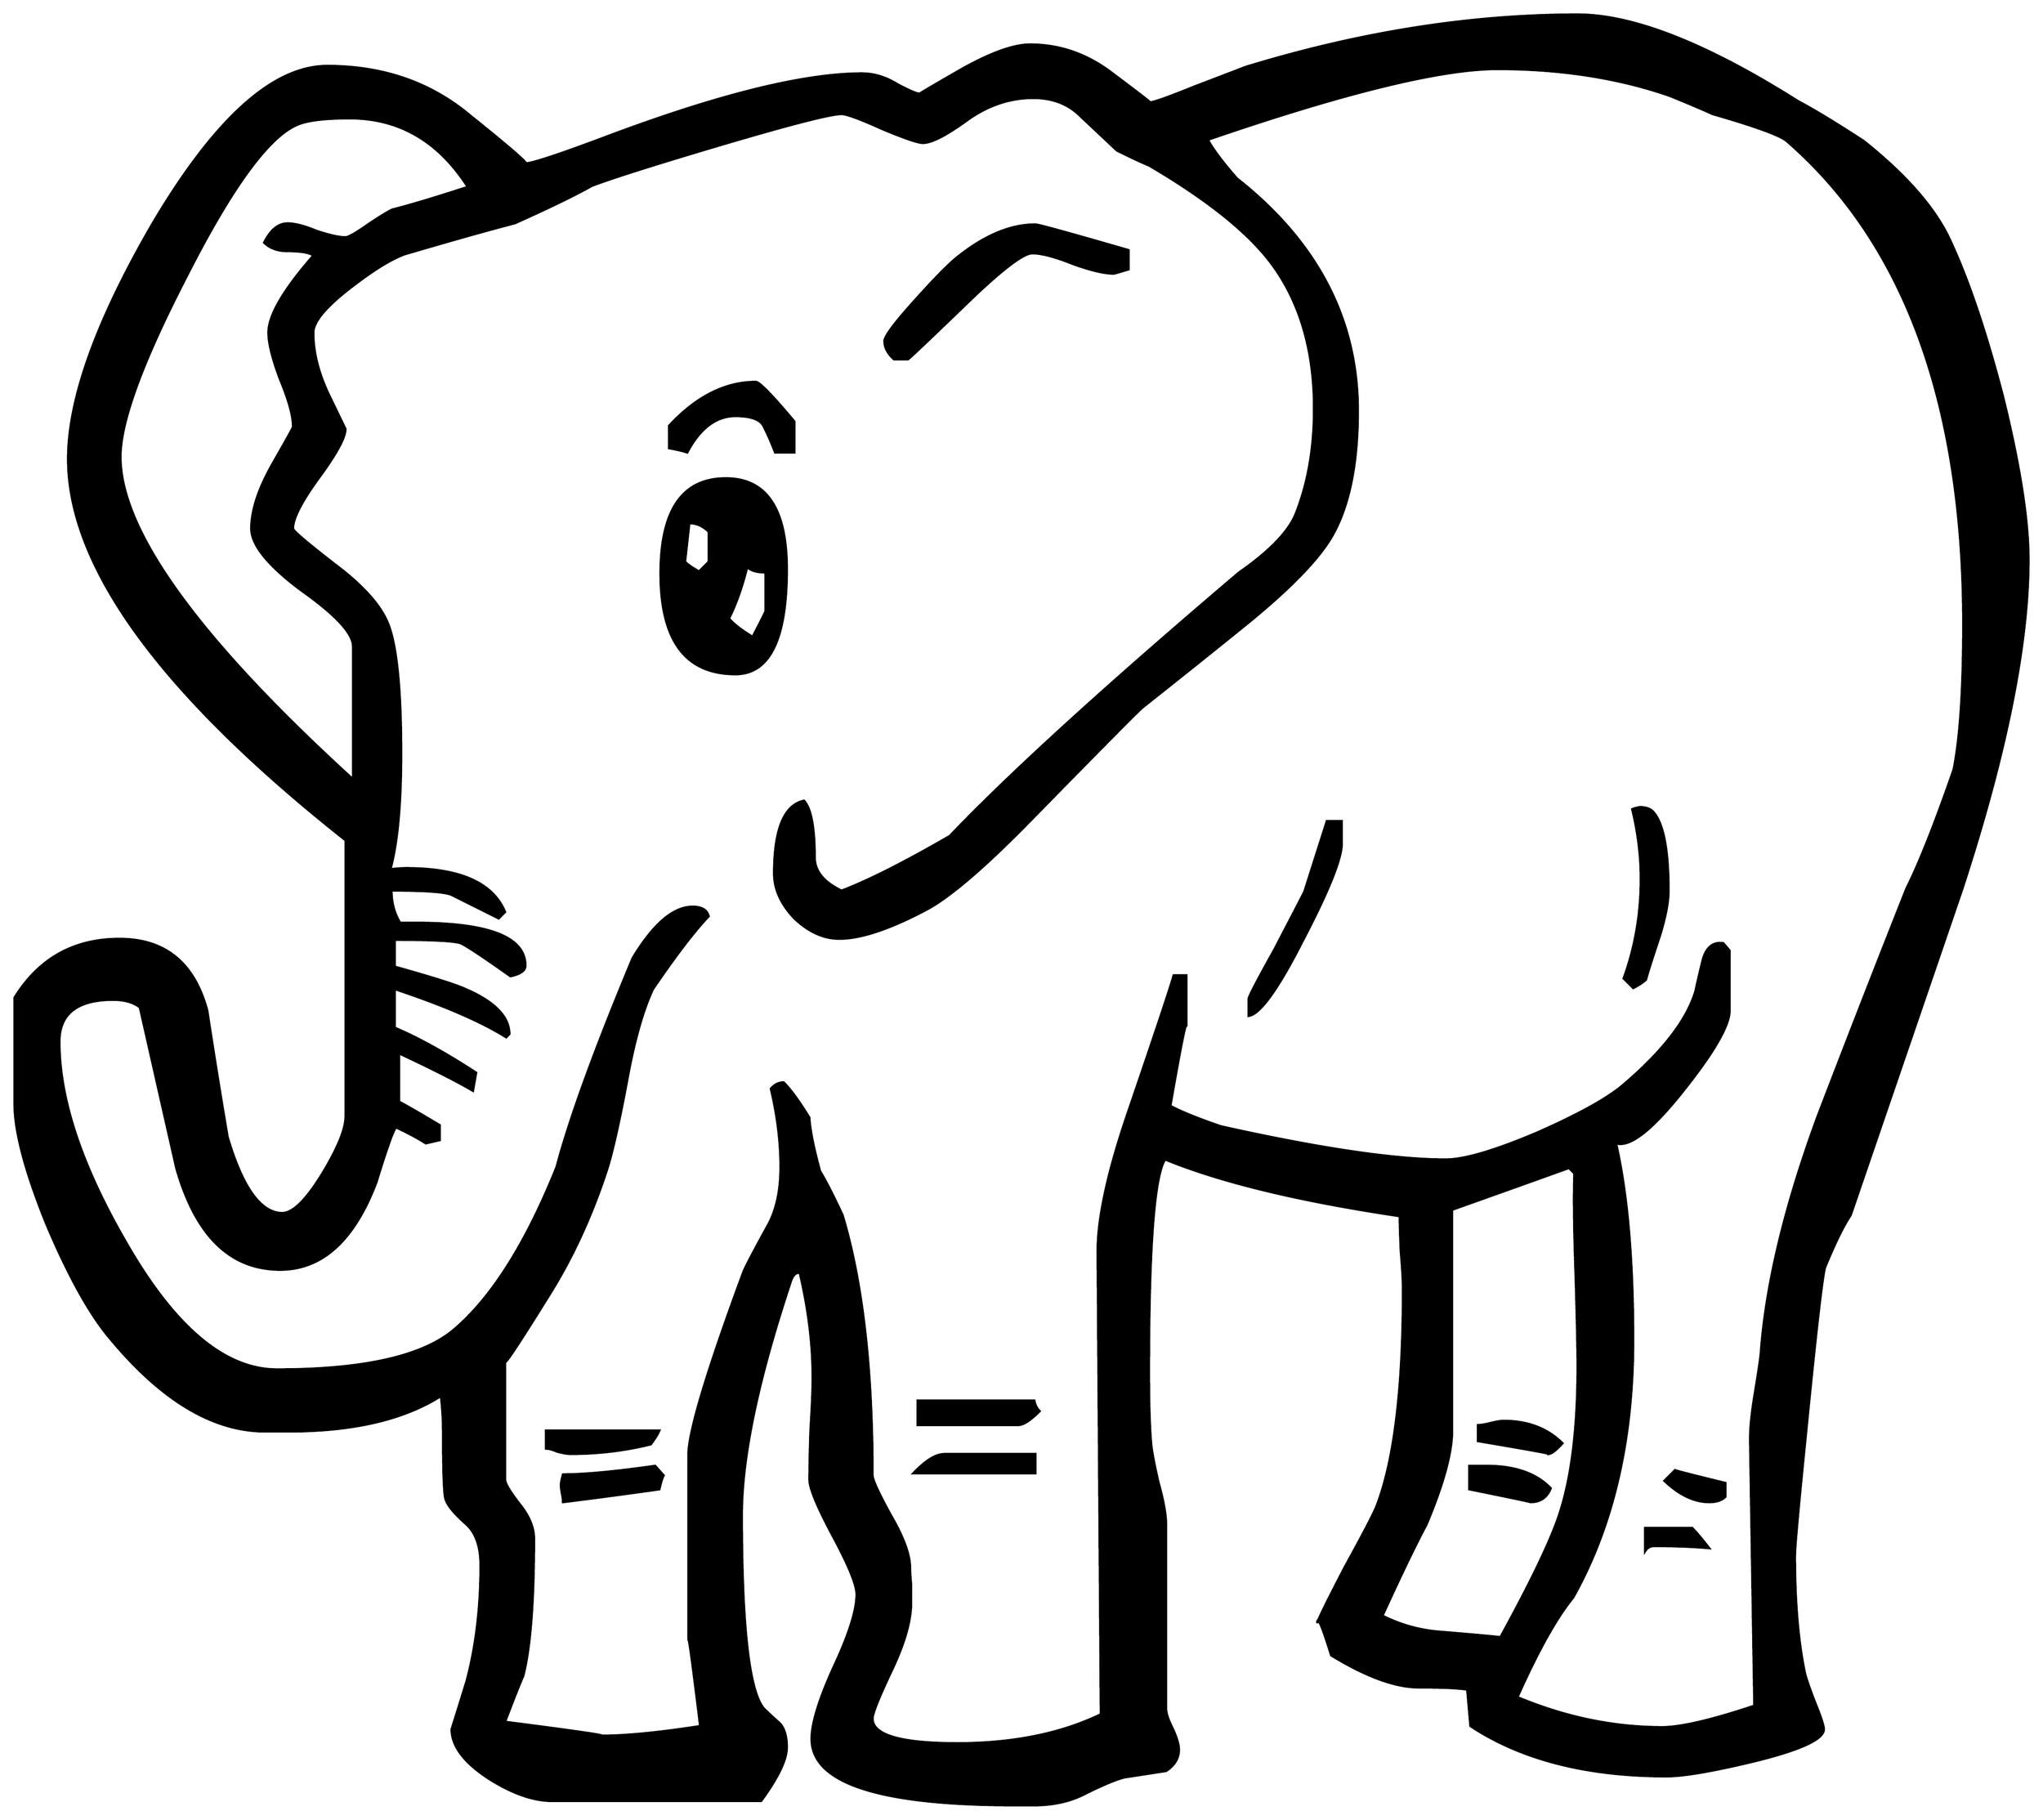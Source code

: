 


\begin{tikzpicture}[y=0.80pt, x=0.80pt, yscale=-1.0, xscale=1.0, inner sep=0pt, outer sep=0pt]
\begin{scope}[shift={(100.0,1689.0)},nonzero rule]
  \path[draw=.,fill=.,line width=1.600pt] (1962.0,-892.0) ..
    controls (1962.0,-813.333) and (1941.333,-710.667) ..
    (1900.0,-584.0) .. controls (1865.333,-482.667) and
    (1830.667,-381.333) .. (1796.0,-280.0) .. controls
    (1789.333,-270.0) and (1781.333,-253.667) .. (1772.0,-231.0) ..
    controls (1769.333,-220.333) and (1763.333,-167.667) ..
    (1754.0,-73.0) .. controls (1747.333,-7.0) and (1744.0,30.0)
    .. (1744.0,38.0) .. controls (1744.0,80.667) and
    (1747.0,116.667) .. (1753.0,146.0) .. controls (1753.667,150.0)
    and (1756.667,159.0) .. (1762.0,173.0) .. controls
    (1768.0,187.667) and (1771.0,196.667) .. (1771.0,200.0) ..
    controls (1771.0,209.333) and (1749.333,219.333) .. (1706.0,230.0)
    .. controls (1667.333,239.333) and (1640.0,244.0) ..
    (1624.0,244.0) .. controls (1549.333,244.0) and (1488.333,228.333)
    .. (1441.0,197.0) .. controls (1440.333,189.667) and
    (1439.333,178.333) .. (1438.0,163.0) .. controls (1430.0,161.667)
    and (1415.0,161.0) .. (1393.0,161.0) .. controls
    (1371.0,161.0) and (1343.667,151.0) .. (1311.0,131.0) ..
    controls (1302.333,103.0) and (1298.0,93.0) .. (1298.0,101.0)
    .. controls (1298.0,99.0) and (1306.667,81.333) .. (1324.0,48.0)
    .. controls (1342.0,15.333) and (1352.0,-4.0) ..
    (1354.0,-10.0) .. controls (1370.0,-52.667) and
    (1378.0,-119.333) .. (1378.0,-210.0) .. controls
    (1378.0,-218.667) and (1377.333,-230.667) .. (1376.0,-246.0) ..
    controls (1375.333,-261.333) and (1375.0,-272.333) ..
    (1375.0,-279.0) .. controls (1281.0,-293.0) and
    (1208.0,-310.667) .. (1156.0,-332.0) .. controls
    (1146.0,-316.0) and (1141.0,-249.667) .. (1141.0,-133.0) ..
    controls (1141.0,-105.0) and (1141.667,-83.0) ..
    (1143.0,-67.0) .. controls (1143.667,-59.667) and (1146.0,-47.333)
    .. (1150.0,-30.0) .. controls (1154.667,-13.333) and
    (1157.0,-0.333) .. (1157.0,9.0) -- (1157.0,181.0) .. controls
    (1157.0,185.0) and (1159.0,191.0) .. (1163.0,199.0) ..
    controls (1167.0,207.667) and (1169.0,214.333) .. (1169.0,219.0)
    .. controls (1169.0,227.0) and (1165.0,233.667) ..
    (1157.0,239.0) .. controls (1148.333,240.333) and (1135.333,242.333)
    .. (1118.0,245.0) .. controls (1110.0,247.0) and
    (1097.333,252.333) .. (1080.0,261.0) .. controls (1066.667,267.667)
    and (1051.333,271.0) .. (1034.0,271.0) -- (1015.0,271.0) ..
    controls (889.0,271.0) and (826.0,250.333) .. (826.0,209.0) ..
    controls (826.0,194.333) and (833.0,171.667) .. (847.0,141.0) ..
    controls (861.0,111.0) and (868.0,88.667) .. (868.0,74.0) ..
    controls (868.0,65.333) and (860.667,47.333) .. (846.0,20.0) ..
    controls (831.333,-7.333) and (824.0,-25.0) .. (824.0,-33.0) ..
    controls (824.0,-43.667) and (824.333,-59.333) .. (825.0,-80.0) ..
    controls (826.333,-101.333) and (827.0,-117.333) .. (827.0,-128.0)
    .. controls (827.0,-159.333) and (823.0,-192.0) ..
    (815.0,-226.0) .. controls (811.667,-226.667) and (809.0,-224.333)
    .. (807.0,-219.0) .. controls (776.333,-127.0) and
    (761.0,-54.0) .. (761.0,0.0) .. controls (761.0,102.667) and
    (767.667,162.667) .. (781.0,180.0) .. controls (786.333,185.333) and
    (791.333,190.0) .. (796.0,194.0) .. controls (800.667,198.667) and
    (803.0,206.333) .. (803.0,217.0) .. controls (803.0,228.333) and
    (795.0,245.0) .. (779.0,267.0) -- (584.0,267.0) .. controls
    (566.667,267.0) and (547.333,260.333) .. (526.0,247.0) .. controls
    (502.0,231.667) and (490.0,216.0) .. (490.0,200.0) .. controls
    (494.0,187.333) and (498.667,172.333) .. (504.0,155.0) .. controls
    (512.667,122.333) and (517.0,86.333) .. (517.0,47.0) .. controls
    (517.0,29.0) and (512.333,16.0) .. (503.0,8.0) .. controls
    (491.667,-2.0) and (485.333,-10.0) .. (484.0,-16.0) .. controls
    (482.667,-22.667) and (482.0,-43.333) .. (482.0,-78.0) .. controls
    (482.0,-88.667) and (481.333,-99.667) .. (480.0,-111.0) ..
    controls (445.333,-89.0) and (398.0,-78.0) .. (338.0,-78.0) --
    (316.0,-78.0) .. controls (267.333,-78.0) and (219.0,-107.0)
    .. (171.0,-165.0) .. controls (152.333,-187.0) and
    (132.667,-222.333) .. (112.0,-271.0) .. controls (92.0,-320.333)
    and (82.0,-358.0) .. (82.0,-384.0) -- (82.0,-483.0) ..
    controls (104.667,-519.667) and (137.333,-538.0) .. (180.0,-538.0)
    .. controls (222.667,-538.0) and (250.0,-515.667) ..
    (262.0,-471.0) .. controls (268.0,-431.667) and (274.333,-392.333)
    .. (281.0,-353.0) .. controls (295.0,-305.667) and
    (312.0,-282.0) .. (332.0,-282.0) .. controls (342.0,-282.0)
    and (354.667,-294.667) .. (370.0,-320.0) .. controls
    (384.0,-343.333) and (391.0,-360.667) .. (391.0,-372.0) --
    (391.0,-630.0) .. controls (218.333,-766.667) and (132.0,-885.333)
    .. (132.0,-986.0) .. controls (132.0,-1042.0) and
    (158.333,-1115.333) .. (211.0,-1206.0) .. controls
    (269.0,-1304.0) and (323.333,-1353.0) .. (374.0,-1353.0) ..
    controls (426.0,-1353.0) and (470.333,-1337.667) ..
    (507.0,-1307.0) .. controls (544.333,-1277.0) and
    (561.667,-1262.0) .. (559.0,-1262.0) .. controls
    (565.0,-1262.0) and (589.333,-1270.0) .. (632.0,-1286.0) ..
    controls (738.0,-1326.0) and (818.333,-1346.0) ..
    (873.0,-1346.0) .. controls (884.333,-1346.0) and
    (895.333,-1342.667) .. (906.0,-1336.0) .. controls
    (917.333,-1330.0) and (924.333,-1327.0) .. (927.0,-1327.0) ..
    controls (926.333,-1327.0) and (939.333,-1334.667) ..
    (966.0,-1350.0) .. controls (993.333,-1365.333) and
    (1014.667,-1373.0) .. (1030.0,-1373.0) .. controls
    (1058.0,-1373.0) and (1083.667,-1364.0) .. (1107.0,-1346.0) ..
    controls (1131.0,-1328.0) and (1142.667,-1319.0) ..
    (1142.0,-1319.0) .. controls (1145.333,-1319.0) and
    (1159.333,-1324.0) .. (1184.0,-1334.0) .. controls
    (1212.0,-1344.667) and (1227.667,-1350.667) .. (1231.0,-1352.0) ..
    controls (1337.667,-1384.667) and (1441.0,-1401.0) ..
    (1541.0,-1401.0) .. controls (1593.0,-1401.0) and
    (1661.667,-1374.0) .. (1747.0,-1320.0) .. controls
    (1761.0,-1312.667) and (1781.333,-1300.333) .. (1808.0,-1283.0) ..
    controls (1847.333,-1251.667) and (1874.0,-1221.333) ..
    (1888.0,-1192.0) .. controls (1905.333,-1155.333) and
    (1922.0,-1106.333) .. (1938.0,-1045.0) .. controls
    (1954.0,-980.333) and (1962.0,-929.333) .. (1962.0,-892.0) --
    cycle(1901.0,-832.0) .. controls (1901.0,-1037.333) and
    (1846.0,-1187.667) .. (1736.0,-1283.0) .. controls
    (1729.333,-1288.333) and (1706.333,-1296.667) .. (1667.0,-1308.0) ..
    controls (1658.333,-1312.0) and (1645.0,-1317.667) ..
    (1627.0,-1325.0) .. controls (1579.0,-1341.667) and
    (1525.333,-1350.0) .. (1466.0,-1350.0) .. controls
    (1414.0,-1350.0) and (1324.0,-1328.0) .. (1196.0,-1284.0) ..
    controls (1200.667,-1275.333) and (1209.667,-1263.333) ..
    (1223.0,-1248.0) .. controls (1298.333,-1188.667) and
    (1336.0,-1116.333) .. (1336.0,-1031.0) .. controls
    (1336.0,-981.0) and (1328.0,-942.0) .. (1312.0,-914.0) ..
    controls (1299.333,-892.0) and (1272.0,-864.0) ..
    (1230.0,-830.0) .. controls (1198.667,-804.667) and
    (1167.0,-779.333) .. (1135.0,-754.0) .. controls
    (1131.0,-750.667) and (1097.667,-717.0) .. (1035.0,-653.0) ..
    controls (989.667,-606.333) and (955.667,-577.0) .. (933.0,-565.0)
    .. controls (899.0,-547.0) and (872.0,-538.0) ..
    (852.0,-538.0) .. controls (837.333,-538.0) and (823.333,-544.333)
    .. (810.0,-557.0) .. controls (797.333,-570.333) and
    (791.0,-584.333) .. (791.0,-599.0) .. controls (791.0,-640.333)
    and (800.333,-663.0) .. (819.0,-667.0) .. controls
    (825.667,-659.667) and (829.0,-642.0) .. (829.0,-614.0) ..
    controls (829.0,-601.333) and (837.333,-591.0) .. (854.0,-583.0)
    .. controls (878.667,-592.333) and (912.333,-609.333) ..
    (955.0,-634.0) .. controls (1011.0,-692.667) and
    (1101.0,-774.667) .. (1225.0,-880.0) .. controls
    (1253.667,-900.0) and (1271.333,-918.333) .. (1278.0,-935.0) ..
    controls (1289.333,-963.667) and (1295.0,-996.333) ..
    (1295.0,-1033.0) .. controls (1295.0,-1088.333) and
    (1281.333,-1134.0) .. (1254.0,-1170.0) .. controls
    (1232.0,-1198.667) and (1194.333,-1228.667) .. (1141.0,-1260.0) ..
    controls (1134.333,-1262.667) and (1124.333,-1267.333) ..
    (1111.0,-1274.0) .. controls (1099.667,-1284.667) and
    (1088.333,-1295.333) .. (1077.0,-1306.0) .. controls
    (1065.667,-1317.333) and (1051.0,-1323.0) .. (1033.0,-1323.0) ..
    controls (1011.0,-1323.0) and (990.333,-1316.0) ..
    (971.0,-1302.0) .. controls (951.667,-1288.0) and
    (938.0,-1281.0) .. (930.0,-1281.0) .. controls
    (925.333,-1281.0) and (912.667,-1285.333) .. (892.0,-1294.0) ..
    controls (871.333,-1303.333) and (858.667,-1308.0) ..
    (854.0,-1308.0) .. controls (844.0,-1308.0) and
    (806.333,-1298.333) .. (741.0,-1279.0) .. controls
    (680.333,-1261.0) and (640.333,-1248.333) .. (621.0,-1241.0) ..
    controls (605.667,-1232.333) and (581.667,-1220.667) ..
    (549.0,-1206.0) .. controls (525.667,-1200.0) and
    (491.333,-1190.333) .. (446.0,-1177.0) .. controls
    (433.333,-1172.333) and (416.667,-1162.0) .. (396.0,-1146.0) ..
    controls (372.667,-1128.0) and (361.0,-1114.0) ..
    (361.0,-1104.0) .. controls (361.0,-1085.333) and
    (366.0,-1065.667) .. (376.0,-1045.0) .. controls
    (386.0,-1024.333) and (391.0,-1014.0) .. (391.0,-1014.0) ..
    controls (391.0,-1006.0) and (382.667,-990.667) ..
    (366.0,-968.0) .. controls (350.0,-946.0) and (342.0,-930.333)
    .. (342.0,-921.0) .. controls (342.0,-919.0) and
    (355.333,-907.667) .. (382.0,-887.0) .. controls (409.333,-866.333)
    and (426.0,-847.0) .. (432.0,-829.0) .. controls
    (439.333,-807.667) and (443.0,-768.333) .. (443.0,-711.0) ..
    controls (443.0,-663.667) and (439.667,-627.667) .. (433.0,-603.0)
    .. controls (438.333,-603.667) and (443.333,-604.0) ..
    (448.0,-604.0) .. controls (498.0,-604.0) and (528.667,-590.333)
    .. (540.0,-563.0) -- (534.0,-557.0) .. controls
    (519.333,-564.333) and (504.667,-571.667) .. (490.0,-579.0) ..
    controls (484.0,-581.667) and (465.333,-583.0) .. (434.0,-583.0)
    .. controls (434.0,-571.667) and (436.667,-561.667) ..
    (442.0,-553.0) -- (457.0,-553.0) .. controls (525.0,-553.0)
    and (559.0,-539.667) .. (559.0,-513.0) .. controls
    (559.0,-508.333) and (554.333,-505.0) .. (545.0,-503.0) ..
    controls (517.667,-522.333) and (502.0,-532.667) .. (498.0,-534.0)
    .. controls (491.333,-536.0) and (471.0,-537.0) ..
    (437.0,-537.0) -- (437.0,-512.0) .. controls (470.333,-502.667)
    and (491.667,-496.0) .. (501.0,-492.0) .. controls
    (529.667,-480.0) and (544.0,-465.667) .. (544.0,-449.0) --
    (541.0,-446.0) .. controls (517.667,-460.667) and (483.0,-475.667)
    .. (437.0,-491.0) -- (437.0,-455.0) .. controls
    (459.0,-445.667) and (484.333,-431.667) .. (513.0,-413.0) --
    (510.0,-396.0) .. controls (495.333,-404.667) and (472.333,-416.333)
    .. (441.0,-431.0) -- (441.0,-386.0) .. controls
    (449.667,-381.333) and (462.333,-374.0) .. (479.0,-364.0) --
    (479.0,-350.0) -- (466.0,-347.0) .. controls (458.667,-351.667)
    and (449.333,-356.667) .. (438.0,-362.0) .. controls
    (436.0,-358.667) and (433.667,-353.0) .. (431.0,-345.0) ..
    controls (428.333,-337.667) and (424.667,-326.333) .. (420.0,-311.0)
    .. controls (399.333,-256.333) and (369.333,-229.0) ..
    (330.0,-229.0) .. controls (283.333,-229.0) and (251.0,-260.667)
    .. (233.0,-324.0) .. controls (221.667,-374.0) and
    (210.333,-424.0) .. (199.0,-474.0) .. controls (193.0,-478.667)
    and (184.667,-481.0) .. (174.0,-481.0) .. controls
    (140.667,-481.0) and (124.0,-468.0) .. (124.0,-442.0) ..
    controls (124.0,-388.667) and (144.667,-326.333) .. (186.0,-255.0)
    .. controls (231.333,-175.667) and (278.333,-136.0) ..
    (327.0,-136.0) .. controls (407.667,-136.0) and (462.667,-148.333)
    .. (492.0,-173.0) .. controls (527.333,-203.0) and
    (559.333,-253.667) .. (588.0,-325.0) .. controls (600.0,-370.333)
    and (623.667,-435.333) .. (659.0,-520.0) .. controls
    (678.333,-552.0) and (697.0,-568.0) .. (715.0,-568.0) ..
    controls (723.667,-568.0) and (728.667,-565.0) .. (730.0,-559.0)
    .. controls (716.667,-545.0) and (699.333,-522.333) ..
    (678.0,-491.0) .. controls (668.667,-471.0) and (660.667,-442.667)
    .. (654.0,-406.0) .. controls (646.0,-363.333) and
    (639.333,-334.333) .. (634.0,-319.0) .. controls (620.0,-277.0)
    and (602.333,-239.0) .. (581.0,-205.0) .. controls
    (553.667,-161.0) and (540.0,-140.333) .. (540.0,-143.0) --
    (540.0,-33.0) .. controls (540.0,-29.667) and (544.333,-22.333) ..
    (553.0,-11.0) .. controls (562.333,0.333) and (567.0,11.333) ..
    (567.0,22.0) .. controls (567.0,81.333) and (563.667,124.0) ..
    (557.0,150.0) .. controls (553.0,159.333) and (547.333,173.667) ..
    (540.0,193.0) .. controls (607.333,201.667) and (637.0,206.0) ..
    (629.0,206.0) .. controls (652.333,206.0) and (683.333,203.0) ..
    (722.0,197.0) .. controls (714.667,137.0) and (711.0,110.333) ..
    (711.0,117.0) -- (711.0,-56.0) .. controls (711.0,-77.333) and
    (728.0,-134.0) .. (762.0,-226.0) .. controls (763.333,-230.0)
    and (771.333,-245.333) .. (786.0,-272.0) .. controls
    (793.333,-286.0) and (797.0,-303.667) .. (797.0,-325.0) ..
    controls (797.0,-348.333) and (794.0,-372.667) .. (788.0,-398.0)
    .. controls (791.333,-402.0) and (795.333,-404.0) ..
    (800.0,-404.0) .. controls (806.667,-397.333) and (814.667,-386.333)
    .. (824.0,-371.0) .. controls (824.667,-359.667) and
    (828.0,-343.0) .. (834.0,-321.0) .. controls (839.333,-312.333)
    and (846.333,-298.667) .. (855.0,-280.0) .. controls
    (873.667,-218.0) and (883.0,-137.0) .. (883.0,-37.0) ..
    controls (883.0,-33.0) and (888.667,-20.667) .. (900.0,0.0) ..
    controls (912.0,20.667) and (918.0,37.0) .. (918.0,49.0) ..
    controls (918.0,52.333) and (918.333,57.667) .. (919.0,65.0) ..
    controls (919.0,73.0) and (919.0,78.667) .. (919.0,82.0) ..
    controls (919.0,98.667) and (913.0,119.667) .. (901.0,145.0) ..
    controls (889.0,170.333) and (883.0,185.333) .. (883.0,190.0) ..
    controls (883.0,205.333) and (909.333,213.0) .. (962.0,213.0) ..
    controls (1014.0,213.0) and (1058.667,204.0) .. (1096.0,186.0)
    -- (1093.0,-246.0) .. controls (1093.0,-277.333) and
    (1102.333,-320.333) .. (1121.0,-375.0) .. controls
    (1147.0,-451.0) and (1161.333,-494.0) .. (1164.0,-504.0) --
    (1176.0,-504.0) -- (1176.0,-456.0) .. controls
    (1176.0,-464.0) and (1171.0,-439.333) .. (1161.0,-382.0) ..
    controls (1171.0,-376.667) and (1186.667,-370.333) ..
    (1208.0,-363.0) .. controls (1300.667,-342.333) and
    (1370.667,-332.0) .. (1418.0,-332.0) .. controls
    (1435.333,-332.0) and (1463.667,-340.333) .. (1503.0,-357.0) ..
    controls (1542.333,-374.333) and (1569.333,-389.333) ..
    (1584.0,-402.0) .. controls (1620.667,-433.333) and
    (1643.0,-462.333) .. (1651.0,-489.0) .. controls
    (1653.0,-498.333) and (1655.333,-508.333) .. (1658.0,-519.0) ..
    controls (1661.333,-530.333) and (1667.667,-535.333) ..
    (1677.0,-534.0) -- (1683.0,-527.0) -- (1683.0,-471.0) ..
    controls (1683.0,-457.0) and (1668.333,-431.667) ..
    (1639.0,-395.0) .. controls (1610.333,-359.0) and
    (1589.667,-343.0) .. (1577.0,-347.0) .. controls
    (1587.667,-300.333) and (1593.0,-239.0) .. (1593.0,-163.0) ..
    controls (1593.0,-69.667) and (1574.333,10.333) .. (1537.0,77.0)
    .. controls (1521.667,95.667) and (1504.333,126.667) ..
    (1485.0,170.0) .. controls (1529.667,188.667) and (1574.667,198.0)
    .. (1620.0,198.0) .. controls (1637.333,198.0) and
    (1666.0,191.333) .. (1706.0,178.0) -- (1702.0,-71.0) ..
    controls (1702.0,-81.0) and (1703.333,-94.333) ..
    (1706.0,-111.0) .. controls (1709.333,-131.0) and
    (1711.333,-144.333) .. (1712.0,-151.0) .. controls
    (1716.667,-215.0) and (1734.333,-288.667) .. (1765.0,-372.0) ..
    controls (1792.333,-443.333) and (1820.0,-514.333) ..
    (1848.0,-585.0) .. controls (1860.0,-609.0) and
    (1874.667,-646.0) .. (1892.0,-696.0) .. controls
    (1898.0,-726.0) and (1901.0,-771.333) .. (1901.0,-832.0) --
    cycle(1541.0,-139.0) .. controls (1541.0,-155.0) and
    (1540.333,-185.0) .. (1539.0,-229.0) .. controls
    (1537.667,-267.0) and (1537.333,-297.0) .. (1538.0,-319.0) --
    (1533.0,-324.0) .. controls (1509.0,-315.333) and
    (1472.667,-302.333) .. (1424.0,-285.0) -- (1424.0,-79.0) ..
    controls (1424.0,-58.333) and (1416.0,-29.0) .. (1400.0,9.0)
    .. controls (1390.0,27.667) and (1376.333,56.0) .. (1359.0,94.0)
    .. controls (1376.333,102.667) and (1394.667,107.667) ..
    (1414.0,109.0) .. controls (1446.0,111.667) and (1464.333,113.333)
    .. (1469.0,114.0) .. controls (1499.0,59.333) and
    (1517.667,20.0) .. (1525.0,-4.0) .. controls (1535.667,-38.0)
    and (1541.0,-83.0) .. (1541.0,-139.0) --
    cycle(505.0,-1240.0) .. controls (477.667,-1282.667) and
    (441.0,-1304.0) .. (395.0,-1304.0) .. controls
    (371.667,-1304.0) and (355.333,-1302.0) .. (346.0,-1298.0) ..
    controls (319.333,-1286.667) and (285.0,-1239.667) ..
    (243.0,-1157.0) .. controls (201.667,-1077.0) and
    (181.0,-1020.667) .. (181.0,-988.0) .. controls (181.0,-919.333)
    and (253.333,-819.0) .. (398.0,-687.0) -- (398.0,-811.0) ..
    controls (398.0,-823.0) and (382.0,-840.333) .. (350.0,-863.0)
    .. controls (318.667,-886.333) and (303.0,-905.667) ..
    (303.0,-921.0) .. controls (303.0,-937.667) and (309.333,-957.333)
    .. (322.0,-980.0) .. controls (335.333,-1003.333) and
    (342.0,-1015.333) .. (342.0,-1016.0) .. controls
    (342.0,-1026.0) and (338.0,-1040.667) .. (330.0,-1060.0) ..
    controls (322.667,-1079.333) and (319.0,-1094.0) ..
    (319.0,-1104.0) .. controls (319.0,-1120.0) and
    (333.0,-1144.0) .. (361.0,-1176.0) .. controls
    (357.0,-1178.667) and (349.0,-1180.0) .. (337.0,-1180.0) ..
    controls (327.667,-1180.0) and (320.333,-1182.667) ..
    (315.0,-1188.0) .. controls (321.0,-1200.0) and
    (328.333,-1206.0) .. (337.0,-1206.0) .. controls
    (343.667,-1206.0) and (352.667,-1203.667) .. (364.0,-1199.0) ..
    controls (376.0,-1195.0) and (385.0,-1193.0) ..
    (391.0,-1193.0) .. controls (393.667,-1193.0) and
    (400.667,-1197.0) .. (412.0,-1205.0) .. controls
    (424.0,-1213.0) and (431.667,-1217.667) .. (435.0,-1219.0) ..
    controls (451.0,-1223.0) and (474.333,-1230.0) ..
    (505.0,-1240.0) -- cycle(1626.0,-583.0) .. controls
    (1626.0,-572.333) and (1623.333,-558.333) .. (1618.0,-541.0) ..
    controls (1610.667,-519.0) and (1606.333,-505.333) ..
    (1605.0,-500.0) .. controls (1602.333,-497.333) and
    (1598.333,-494.667) .. (1593.0,-492.0) -- (1584.0,-501.0) ..
    controls (1594.667,-530.333) and (1600.0,-561.333) ..
    (1600.0,-594.0) .. controls (1600.0,-615.333) and
    (1597.333,-637.0) .. (1592.0,-659.0) .. controls
    (1593.333,-659.667) and (1595.667,-660.333) .. (1599.0,-661.0) ..
    controls (1605.667,-661.0) and (1610.333,-659.0) ..
    (1613.0,-655.0) .. controls (1621.667,-643.667) and
    (1626.0,-619.667) .. (1626.0,-583.0) -- cycle(1122.0,-1163.0)
    .. controls (1113.333,-1160.333) and (1108.667,-1159.0) ..
    (1108.0,-1159.0) .. controls (1099.333,-1159.0) and
    (1086.667,-1162.0) .. (1070.0,-1168.0) .. controls
    (1053.333,-1174.667) and (1040.667,-1178.0) .. (1032.0,-1178.0) ..
    controls (1024.0,-1178.0) and (1005.0,-1163.667) ..
    (975.0,-1135.0) .. controls (937.0,-1098.333) and
    (917.333,-1079.667) .. (916.0,-1079.0) -- (903.0,-1079.0) ..
    controls (897.0,-1084.333) and (894.0,-1090.0) ..
    (894.0,-1096.0) .. controls (894.0,-1100.667) and
    (904.333,-1114.333) .. (925.0,-1137.0) .. controls
    (943.0,-1157.0) and (956.0,-1170.0) .. (964.0,-1176.0) ..
    controls (988.667,-1195.333) and (1012.333,-1205.0) ..
    (1035.0,-1205.0) .. controls (1037.667,-1205.0) and
    (1066.667,-1197.0) .. (1122.0,-1181.0) -- (1122.0,-1163.0) --
    cycle(1321.0,-627.0) .. controls (1321.0,-613.0) and
    (1309.0,-583.0) .. (1285.0,-537.0) .. controls
    (1261.667,-491.0) and (1244.667,-467.333) .. (1234.0,-466.0) --
    (1234.0,-482.0) .. controls (1234.0,-484.0) and
    (1242.0,-499.333) .. (1258.0,-528.0) .. controls
    (1274.667,-560.0) and (1284.0,-578.0) .. (1286.0,-582.0) ..
    controls (1290.667,-596.667) and (1297.667,-618.667) ..
    (1307.0,-648.0) -- (1321.0,-648.0) -- (1321.0,-627.0) --
    cycle(810.0,-992.0) -- (792.0,-992.0) .. controls
    (788.667,-1000.667) and (785.0,-1009.0) .. (781.0,-1017.0) ..
    controls (777.667,-1023.0) and (769.0,-1026.0) ..
    (755.0,-1026.0) .. controls (737.0,-1026.0) and
    (722.0,-1014.667) .. (710.0,-992.0) .. controls (706.0,-993.333)
    and (700.333,-994.667) .. (693.0,-996.0) -- (693.0,-1017.0) ..
    controls (718.333,-1044.333) and (745.333,-1058.0) ..
    (774.0,-1058.0) .. controls (777.333,-1058.0) and
    (789.333,-1045.667) .. (810.0,-1021.0) -- (810.0,-992.0) --
    cycle(1679.0,-17.0) .. controls (1675.667,-13.667) and
    (1670.667,-12.0) .. (1664.0,-12.0) .. controls (1650.0,-12.0)
    and (1636.0,-18.667) .. (1622.0,-32.0) -- (1632.0,-42.0) ..
    controls (1633.333,-41.333) and (1649.0,-37.333) .. (1679.0,-30.0)
    -- (1679.0,-17.0) -- cycle(803.0,-883.0) .. controls
    (803.0,-817.667) and (787.0,-785.0) .. (755.0,-785.0) ..
    controls (708.333,-785.0) and (685.0,-816.333) .. (685.0,-879.0)
    .. controls (685.0,-938.333) and (705.333,-968.0) ..
    (746.0,-968.0) .. controls (784.0,-968.0) and (803.0,-939.667)
    .. (803.0,-883.0) -- cycle(1664.0,31.0) .. controls
    (1649.333,29.667) and (1632.0,29.0) .. (1612.0,29.0) .. controls
    (1608.667,29.0) and (1606.0,30.667) .. (1604.0,34.0) --
    (1604.0,12.0) -- (1648.0,12.0) .. controls (1652.0,16.0) and
    (1657.333,22.333) .. (1664.0,31.0) -- cycle(1527.0,-67.0) ..
    controls (1521.0,-60.333) and (1516.667,-57.0) .. (1514.0,-57.0)
    .. controls (1517.333,-57.0) and (1495.333,-61.0) ..
    (1448.0,-69.0) -- (1448.0,-84.0) .. controls (1450.667,-84.0)
    and (1454.667,-84.667) .. (1460.0,-86.0) .. controls
    (1465.333,-87.333) and (1469.333,-88.0) .. (1472.0,-88.0) ..
    controls (1494.667,-88.0) and (1513.0,-81.0) .. (1527.0,-67.0)
    -- cycle(1516.0,-25.0) .. controls (1512.667,-16.333) and
    (1506.333,-12.0) .. (1497.0,-12.0) .. controls (1498.333,-12.0)
    and (1479.333,-16.0) .. (1440.0,-24.0) -- (1440.0,-46.0) --
    (1456.0,-46.0) .. controls (1482.667,-46.0) and (1502.667,-39.0)
    .. (1516.0,-25.0) -- cycle(1039.0,-97.0) .. controls
    (1030.333,-88.333) and (1023.667,-84.0) .. (1019.0,-84.0) --
    (925.0,-84.0) -- (925.0,-107.0) -- (1034.0,-107.0) ..
    controls (1034.667,-103.0) and (1036.333,-99.667) ..
    (1039.0,-97.0) -- cycle(1035.0,-39.0) -- (921.0,-39.0) ..
    controls (932.333,-51.0) and (942.0,-57.0) .. (950.0,-57.0) --
    (1035.0,-57.0) -- (1035.0,-39.0) -- cycle(684.0,-79.0) ..
    controls (682.667,-75.667) and (680.0,-71.333) .. (676.0,-66.0) ..
    controls (652.0,-60.0) and (627.0,-57.0) .. (601.0,-57.0) ..
    controls (598.333,-57.0) and (594.333,-57.667) .. (589.0,-59.0) ..
    controls (584.333,-61.0) and (580.667,-62.0) .. (578.0,-62.0) --
    (578.0,-79.0) -- (684.0,-79.0) -- cycle(688.0,-37.0) ..
    controls (686.667,-34.333) and (685.333,-30.0) .. (684.0,-24.0) ..
    controls (656.0,-20.0) and (626.0,-16.0) .. (594.0,-12.0) ..
    controls (594.0,-14.0) and (593.667,-16.667) .. (593.0,-20.0) ..
    controls (592.333,-23.333) and (592.0,-26.0) .. (592.0,-28.0) ..
    controls (592.0,-30.0) and (592.667,-33.333) .. (594.0,-38.0) ..
    controls (614.0,-38.0) and (642.667,-40.667) .. (680.0,-46.0) --
    (688.0,-37.0) -- cycle(730.0,-890.0) -- (730.0,-918.0) ..
    controls (724.667,-923.333) and (718.667,-926.0) .. (712.0,-926.0)
    -- (708.0,-890.0) .. controls (710.667,-887.333) and
    (715.0,-884.333) .. (721.0,-881.0) -- (730.0,-890.0) --
    cycle(783.0,-844.0) -- (783.0,-880.0) .. controls
    (775.0,-880.0) and (769.333,-881.667) .. (766.0,-885.0) ..
    controls (761.333,-866.333) and (755.667,-850.333) .. (749.0,-837.0)
    .. controls (753.667,-831.667) and (761.0,-826.0) ..
    (771.0,-820.0) .. controls (779.0,-835.333) and (783.0,-843.333)
    .. (783.0,-844.0) -- cycle;
\end{scope}

\end{tikzpicture}

